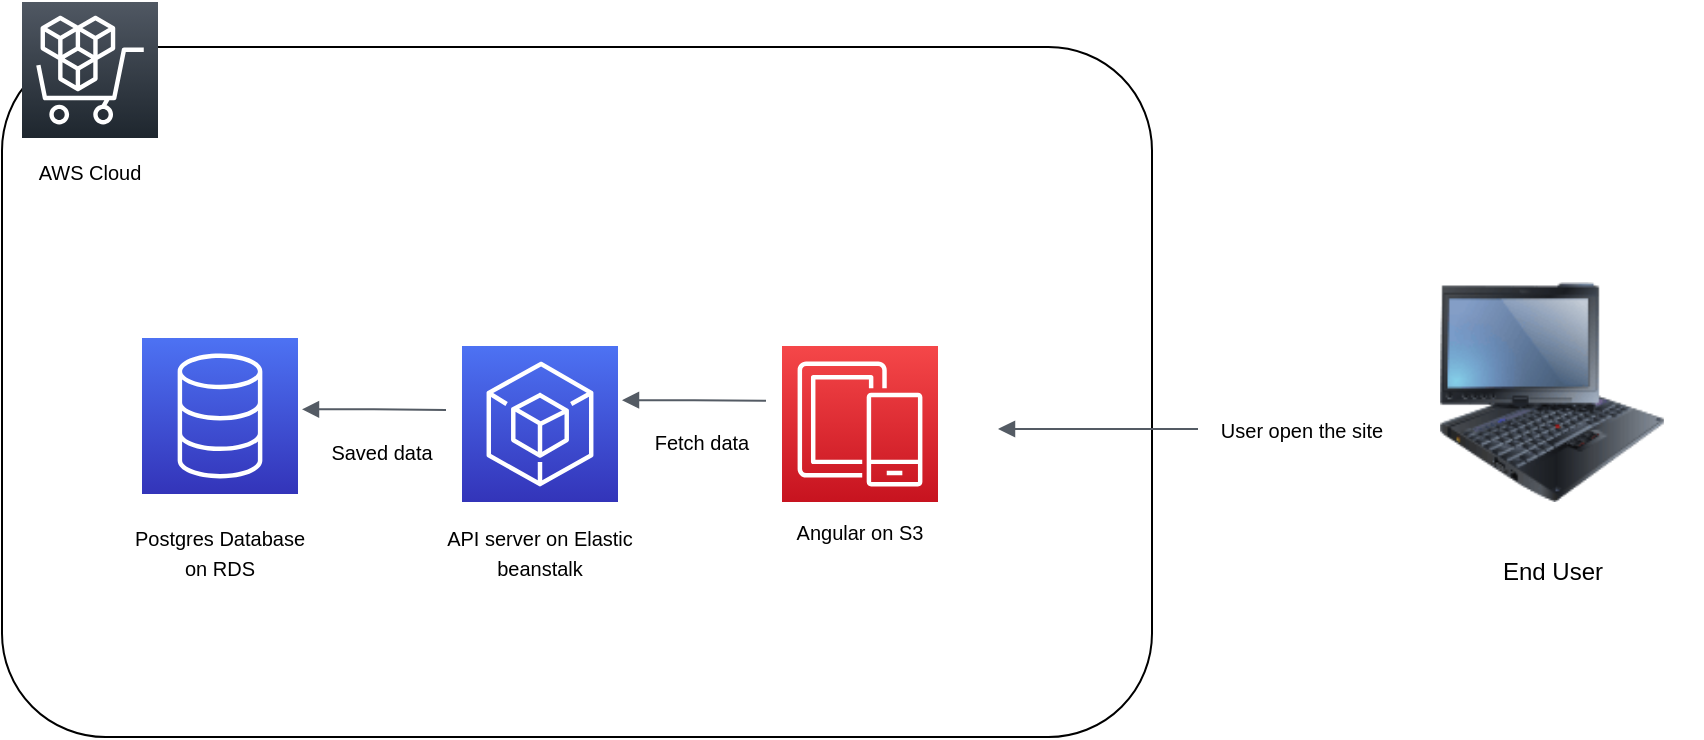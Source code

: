 <mxfile version="20.7.4" type="github">
  <diagram id="C5RBs43oDa-KdzZeNtuy" name="Page-1">
    <mxGraphModel dx="1663" dy="558" grid="1" gridSize="10" guides="1" tooltips="1" connect="1" arrows="1" fold="1" page="1" pageScale="1" pageWidth="827" pageHeight="1169" math="0" shadow="0">
      <root>
        <mxCell id="WIyWlLk6GJQsqaUBKTNV-0" />
        <mxCell id="WIyWlLk6GJQsqaUBKTNV-1" parent="WIyWlLk6GJQsqaUBKTNV-0" />
        <mxCell id="kngb4JNgc9BsZV8GuQ8r-0" value="" style="image;html=1;image=img/lib/clip_art/computers/IBM_Tablet_128x128.png" vertex="1" parent="WIyWlLk6GJQsqaUBKTNV-1">
          <mxGeometry x="640" y="210" width="150" height="110" as="geometry" />
        </mxCell>
        <mxCell id="kngb4JNgc9BsZV8GuQ8r-2" value="End User" style="text;html=1;strokeColor=none;fillColor=none;align=center;verticalAlign=middle;whiteSpace=wrap;rounded=0;" vertex="1" parent="WIyWlLk6GJQsqaUBKTNV-1">
          <mxGeometry x="677.5" y="340" width="75" height="30" as="geometry" />
        </mxCell>
        <mxCell id="kngb4JNgc9BsZV8GuQ8r-3" value="" style="rounded=1;whiteSpace=wrap;html=1;" vertex="1" parent="WIyWlLk6GJQsqaUBKTNV-1">
          <mxGeometry x="-60" y="92.5" width="575" height="345" as="geometry" />
        </mxCell>
        <mxCell id="kngb4JNgc9BsZV8GuQ8r-5" value="" style="sketch=0;points=[[0,0,0],[0.25,0,0],[0.5,0,0],[0.75,0,0],[1,0,0],[0,1,0],[0.25,1,0],[0.5,1,0],[0.75,1,0],[1,1,0],[0,0.25,0],[0,0.5,0],[0,0.75,0],[1,0.25,0],[1,0.5,0],[1,0.75,0]];outlineConnect=0;fontColor=#232F3E;gradientColor=#4D72F3;gradientDirection=north;fillColor=#3334B9;strokeColor=#ffffff;dashed=0;verticalLabelPosition=bottom;verticalAlign=top;align=center;html=1;fontSize=12;fontStyle=0;aspect=fixed;shape=mxgraph.aws4.resourceIcon;resIcon=mxgraph.aws4.database;" vertex="1" parent="WIyWlLk6GJQsqaUBKTNV-1">
          <mxGeometry x="10" y="238" width="78" height="78" as="geometry" />
        </mxCell>
        <mxCell id="kngb4JNgc9BsZV8GuQ8r-6" value="" style="sketch=0;points=[[0,0,0],[0.25,0,0],[0.5,0,0],[0.75,0,0],[1,0,0],[0,1,0],[0.25,1,0],[0.5,1,0],[0.75,1,0],[1,1,0],[0,0.25,0],[0,0.5,0],[0,0.75,0],[1,0.25,0],[1,0.5,0],[1,0.75,0]];outlineConnect=0;fontColor=#232F3E;gradientColor=#4D72F3;gradientDirection=north;fillColor=#3334B9;strokeColor=#ffffff;dashed=0;verticalLabelPosition=bottom;verticalAlign=top;align=center;html=1;fontSize=12;fontStyle=0;aspect=fixed;shape=mxgraph.aws4.resourceIcon;resIcon=mxgraph.aws4.tools_and_sdks;" vertex="1" parent="WIyWlLk6GJQsqaUBKTNV-1">
          <mxGeometry x="170" y="242" width="78" height="78" as="geometry" />
        </mxCell>
        <mxCell id="kngb4JNgc9BsZV8GuQ8r-7" value="" style="sketch=0;points=[[0,0,0],[0.25,0,0],[0.5,0,0],[0.75,0,0],[1,0,0],[0,1,0],[0.25,1,0],[0.5,1,0],[0.75,1,0],[1,1,0],[0,0.25,0],[0,0.5,0],[0,0.75,0],[1,0.25,0],[1,0.5,0],[1,0.75,0]];outlineConnect=0;fontColor=#232F3E;gradientColor=#F54749;gradientDirection=north;fillColor=#C7131F;strokeColor=#ffffff;dashed=0;verticalLabelPosition=bottom;verticalAlign=top;align=center;html=1;fontSize=12;fontStyle=0;aspect=fixed;shape=mxgraph.aws4.resourceIcon;resIcon=mxgraph.aws4.mobile;" vertex="1" parent="WIyWlLk6GJQsqaUBKTNV-1">
          <mxGeometry x="330" y="242" width="78" height="78" as="geometry" />
        </mxCell>
        <mxCell id="kngb4JNgc9BsZV8GuQ8r-15" value="&lt;font style=&quot;font-size: 10px;&quot;&gt;User open the site&lt;/font&gt;" style="text;html=1;strokeColor=none;fillColor=none;align=center;verticalAlign=middle;whiteSpace=wrap;rounded=0;" vertex="1" parent="WIyWlLk6GJQsqaUBKTNV-1">
          <mxGeometry x="540" y="269" width="100" height="30" as="geometry" />
        </mxCell>
        <mxCell id="kngb4JNgc9BsZV8GuQ8r-19" value="&lt;font style=&quot;font-size: 10px;&quot;&gt;Angular on S3&lt;/font&gt;" style="text;html=1;strokeColor=none;fillColor=none;align=center;verticalAlign=middle;whiteSpace=wrap;rounded=0;" vertex="1" parent="WIyWlLk6GJQsqaUBKTNV-1">
          <mxGeometry x="319" y="320" width="100" height="30" as="geometry" />
        </mxCell>
        <mxCell id="kngb4JNgc9BsZV8GuQ8r-20" value="&lt;font style=&quot;font-size: 10px;&quot;&gt;API server on Elastic beanstalk&lt;/font&gt;" style="text;html=1;strokeColor=none;fillColor=none;align=center;verticalAlign=middle;whiteSpace=wrap;rounded=0;" vertex="1" parent="WIyWlLk6GJQsqaUBKTNV-1">
          <mxGeometry x="159" y="330" width="100" height="30" as="geometry" />
        </mxCell>
        <mxCell id="kngb4JNgc9BsZV8GuQ8r-21" value="&lt;span style=&quot;font-size: 10px;&quot;&gt;Postgres Database on RDS&lt;/span&gt;" style="text;html=1;strokeColor=none;fillColor=none;align=center;verticalAlign=middle;whiteSpace=wrap;rounded=0;" vertex="1" parent="WIyWlLk6GJQsqaUBKTNV-1">
          <mxGeometry x="-1" y="330" width="100" height="30" as="geometry" />
        </mxCell>
        <mxCell id="kngb4JNgc9BsZV8GuQ8r-22" value="" style="edgeStyle=orthogonalEdgeStyle;html=1;endArrow=none;elbow=vertical;startArrow=block;startFill=1;strokeColor=#545B64;rounded=0;fontSize=10;" edge="1" parent="WIyWlLk6GJQsqaUBKTNV-1">
          <mxGeometry width="100" relative="1" as="geometry">
            <mxPoint x="438" y="283.5" as="sourcePoint" />
            <mxPoint x="538" y="283.5" as="targetPoint" />
            <Array as="points">
              <mxPoint x="518" y="283.5" />
              <mxPoint x="518" y="283.5" />
            </Array>
          </mxGeometry>
        </mxCell>
        <mxCell id="kngb4JNgc9BsZV8GuQ8r-27" value="" style="edgeStyle=orthogonalEdgeStyle;html=1;endArrow=none;elbow=vertical;startArrow=block;startFill=1;strokeColor=#545B64;rounded=0;fontSize=10;" edge="1" parent="WIyWlLk6GJQsqaUBKTNV-1">
          <mxGeometry width="100" relative="1" as="geometry">
            <mxPoint x="90" y="273.64" as="sourcePoint" />
            <mxPoint x="162" y="274" as="targetPoint" />
            <Array as="points">
              <mxPoint x="126" y="274" />
              <mxPoint x="162" y="274" />
            </Array>
          </mxGeometry>
        </mxCell>
        <mxCell id="kngb4JNgc9BsZV8GuQ8r-28" value="&lt;font style=&quot;font-size: 10px;&quot;&gt;Saved data&lt;/font&gt;" style="text;html=1;strokeColor=none;fillColor=none;align=center;verticalAlign=middle;whiteSpace=wrap;rounded=0;" vertex="1" parent="WIyWlLk6GJQsqaUBKTNV-1">
          <mxGeometry x="80" y="280" width="100" height="30" as="geometry" />
        </mxCell>
        <mxCell id="kngb4JNgc9BsZV8GuQ8r-29" value="" style="edgeStyle=orthogonalEdgeStyle;html=1;endArrow=none;elbow=vertical;startArrow=block;startFill=1;strokeColor=#545B64;rounded=0;fontSize=10;" edge="1" parent="WIyWlLk6GJQsqaUBKTNV-1">
          <mxGeometry width="100" relative="1" as="geometry">
            <mxPoint x="250" y="269.07" as="sourcePoint" />
            <mxPoint x="322.0" y="269.43" as="targetPoint" />
            <Array as="points">
              <mxPoint x="286" y="269.43" />
              <mxPoint x="322" y="269.43" />
            </Array>
          </mxGeometry>
        </mxCell>
        <mxCell id="kngb4JNgc9BsZV8GuQ8r-30" value="&lt;font style=&quot;font-size: 10px;&quot;&gt;Fetch data&lt;/font&gt;" style="text;html=1;strokeColor=none;fillColor=none;align=center;verticalAlign=middle;whiteSpace=wrap;rounded=0;" vertex="1" parent="WIyWlLk6GJQsqaUBKTNV-1">
          <mxGeometry x="240" y="275.43" width="100" height="30" as="geometry" />
        </mxCell>
        <mxCell id="kngb4JNgc9BsZV8GuQ8r-31" value="" style="sketch=0;points=[[0,0,0],[0.25,0,0],[0.5,0,0],[0.75,0,0],[1,0,0],[0,1,0],[0.25,1,0],[0.5,1,0],[0.75,1,0],[1,1,0],[0,0.25,0],[0,0.5,0],[0,0.75,0],[1,0.25,0],[1,0.5,0],[1,0.75,0]];gradientDirection=north;outlineConnect=0;fontColor=#232F3E;gradientColor=#505863;fillColor=#1E262E;strokeColor=#ffffff;dashed=0;verticalLabelPosition=bottom;verticalAlign=top;align=center;html=1;fontSize=12;fontStyle=0;aspect=fixed;shape=mxgraph.aws4.resourceIcon;resIcon=mxgraph.aws4.marketplace;" vertex="1" parent="WIyWlLk6GJQsqaUBKTNV-1">
          <mxGeometry x="-50" y="70" width="68" height="68" as="geometry" />
        </mxCell>
        <mxCell id="kngb4JNgc9BsZV8GuQ8r-32" value="AWS Cloud" style="text;html=1;strokeColor=none;fillColor=none;align=center;verticalAlign=middle;whiteSpace=wrap;rounded=0;fontSize=10;" vertex="1" parent="WIyWlLk6GJQsqaUBKTNV-1">
          <mxGeometry x="-46" y="140" width="60" height="30" as="geometry" />
        </mxCell>
      </root>
    </mxGraphModel>
  </diagram>
</mxfile>
